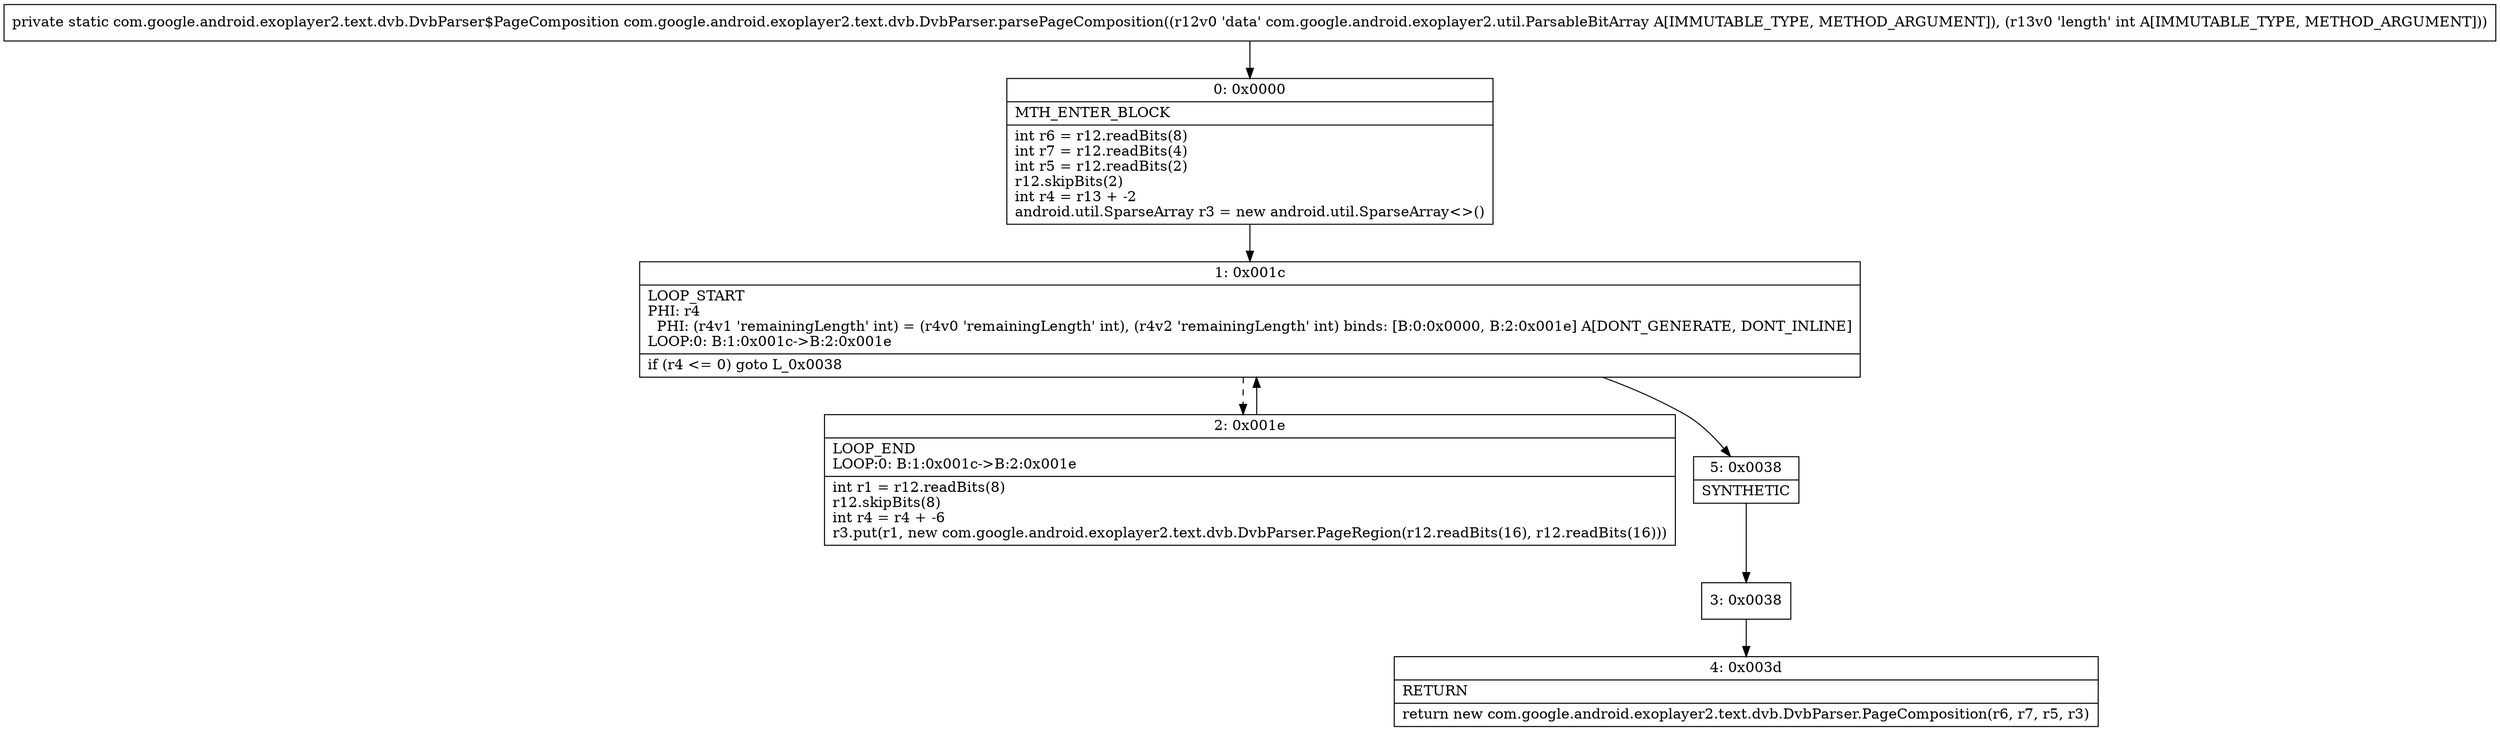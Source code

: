 digraph "CFG forcom.google.android.exoplayer2.text.dvb.DvbParser.parsePageComposition(Lcom\/google\/android\/exoplayer2\/util\/ParsableBitArray;I)Lcom\/google\/android\/exoplayer2\/text\/dvb\/DvbParser$PageComposition;" {
Node_0 [shape=record,label="{0\:\ 0x0000|MTH_ENTER_BLOCK\l|int r6 = r12.readBits(8)\lint r7 = r12.readBits(4)\lint r5 = r12.readBits(2)\lr12.skipBits(2)\lint r4 = r13 + \-2\landroid.util.SparseArray r3 = new android.util.SparseArray\<\>()\l}"];
Node_1 [shape=record,label="{1\:\ 0x001c|LOOP_START\lPHI: r4 \l  PHI: (r4v1 'remainingLength' int) = (r4v0 'remainingLength' int), (r4v2 'remainingLength' int) binds: [B:0:0x0000, B:2:0x001e] A[DONT_GENERATE, DONT_INLINE]\lLOOP:0: B:1:0x001c\-\>B:2:0x001e\l|if (r4 \<= 0) goto L_0x0038\l}"];
Node_2 [shape=record,label="{2\:\ 0x001e|LOOP_END\lLOOP:0: B:1:0x001c\-\>B:2:0x001e\l|int r1 = r12.readBits(8)\lr12.skipBits(8)\lint r4 = r4 + \-6\lr3.put(r1, new com.google.android.exoplayer2.text.dvb.DvbParser.PageRegion(r12.readBits(16), r12.readBits(16)))\l}"];
Node_3 [shape=record,label="{3\:\ 0x0038}"];
Node_4 [shape=record,label="{4\:\ 0x003d|RETURN\l|return new com.google.android.exoplayer2.text.dvb.DvbParser.PageComposition(r6, r7, r5, r3)\l}"];
Node_5 [shape=record,label="{5\:\ 0x0038|SYNTHETIC\l}"];
MethodNode[shape=record,label="{private static com.google.android.exoplayer2.text.dvb.DvbParser$PageComposition com.google.android.exoplayer2.text.dvb.DvbParser.parsePageComposition((r12v0 'data' com.google.android.exoplayer2.util.ParsableBitArray A[IMMUTABLE_TYPE, METHOD_ARGUMENT]), (r13v0 'length' int A[IMMUTABLE_TYPE, METHOD_ARGUMENT])) }"];
MethodNode -> Node_0;
Node_0 -> Node_1;
Node_1 -> Node_2[style=dashed];
Node_1 -> Node_5;
Node_2 -> Node_1;
Node_3 -> Node_4;
Node_5 -> Node_3;
}

